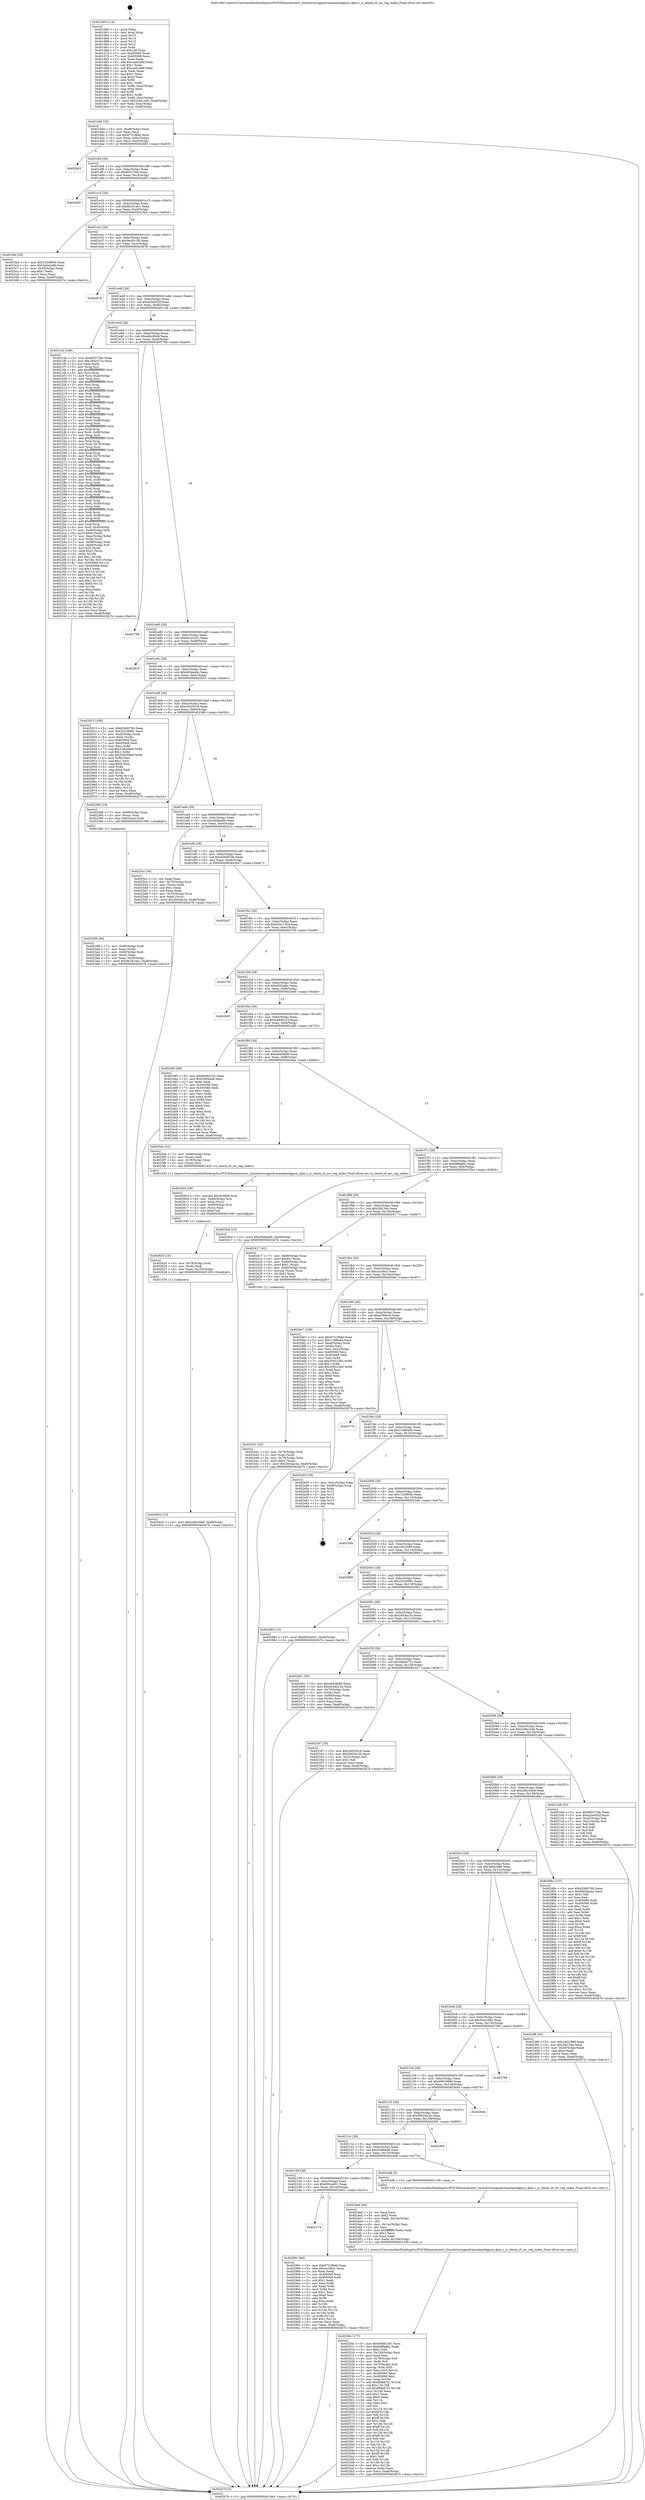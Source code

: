 digraph "0x401d60" {
  label = "0x401d60 (/mnt/c/Users/mathe/Desktop/tcc/POCII/binaries/extr_linuxdriversgpudrmamdamdgpusi_dpm.c_si_check_s0_mc_reg_index_Final-ollvm.out::main(0))"
  labelloc = "t"
  node[shape=record]

  Entry [label="",width=0.3,height=0.3,shape=circle,fillcolor=black,style=filled]
  "0x401dd4" [label="{
     0x401dd4 [32]\l
     | [instrs]\l
     &nbsp;&nbsp;0x401dd4 \<+6\>: mov -0xa8(%rbp),%eax\l
     &nbsp;&nbsp;0x401dda \<+2\>: mov %eax,%ecx\l
     &nbsp;&nbsp;0x401ddc \<+6\>: sub $0x8721f9dd,%ecx\l
     &nbsp;&nbsp;0x401de2 \<+6\>: mov %eax,-0xbc(%rbp)\l
     &nbsp;&nbsp;0x401de8 \<+6\>: mov %ecx,-0xc0(%rbp)\l
     &nbsp;&nbsp;0x401dee \<+6\>: je 0000000000402b63 \<main+0xe03\>\l
  }"]
  "0x402b63" [label="{
     0x402b63\l
  }", style=dashed]
  "0x401df4" [label="{
     0x401df4 [28]\l
     | [instrs]\l
     &nbsp;&nbsp;0x401df4 \<+5\>: jmp 0000000000401df9 \<main+0x99\>\l
     &nbsp;&nbsp;0x401df9 \<+6\>: mov -0xbc(%rbp),%eax\l
     &nbsp;&nbsp;0x401dff \<+5\>: sub $0x8f3275dc,%eax\l
     &nbsp;&nbsp;0x401e04 \<+6\>: mov %eax,-0xc4(%rbp)\l
     &nbsp;&nbsp;0x401e0a \<+6\>: je 0000000000402a65 \<main+0xd05\>\l
  }"]
  Exit [label="",width=0.3,height=0.3,shape=circle,fillcolor=black,style=filled,peripheries=2]
  "0x402a65" [label="{
     0x402a65\l
  }", style=dashed]
  "0x401e10" [label="{
     0x401e10 [28]\l
     | [instrs]\l
     &nbsp;&nbsp;0x401e10 \<+5\>: jmp 0000000000401e15 \<main+0xb5\>\l
     &nbsp;&nbsp;0x401e15 \<+6\>: mov -0xbc(%rbp),%eax\l
     &nbsp;&nbsp;0x401e1b \<+5\>: sub $0x9b191ae1,%eax\l
     &nbsp;&nbsp;0x401e20 \<+6\>: mov %eax,-0xc8(%rbp)\l
     &nbsp;&nbsp;0x401e26 \<+6\>: je 00000000004023bd \<main+0x65d\>\l
  }"]
  "0x402174" [label="{
     0x402174\l
  }", style=dashed]
  "0x4023bd" [label="{
     0x4023bd [30]\l
     | [instrs]\l
     &nbsp;&nbsp;0x4023bd \<+5\>: mov $0x1320f65b,%eax\l
     &nbsp;&nbsp;0x4023c2 \<+5\>: mov $0x3e9a2a86,%ecx\l
     &nbsp;&nbsp;0x4023c7 \<+3\>: mov -0x30(%rbp),%edx\l
     &nbsp;&nbsp;0x4023ca \<+3\>: cmp $0x1,%edx\l
     &nbsp;&nbsp;0x4023cd \<+3\>: cmovl %ecx,%eax\l
     &nbsp;&nbsp;0x4023d0 \<+6\>: mov %eax,-0xa8(%rbp)\l
     &nbsp;&nbsp;0x4023d6 \<+5\>: jmp 0000000000402b7b \<main+0xe1b\>\l
  }"]
  "0x401e2c" [label="{
     0x401e2c [28]\l
     | [instrs]\l
     &nbsp;&nbsp;0x401e2c \<+5\>: jmp 0000000000401e31 \<main+0xd1\>\l
     &nbsp;&nbsp;0x401e31 \<+6\>: mov -0xbc(%rbp),%eax\l
     &nbsp;&nbsp;0x401e37 \<+5\>: sub $0x9ed5c1f6,%eax\l
     &nbsp;&nbsp;0x401e3c \<+6\>: mov %eax,-0xcc(%rbp)\l
     &nbsp;&nbsp;0x401e42 \<+6\>: je 0000000000402878 \<main+0xb18\>\l
  }"]
  "0x402991" [label="{
     0x402991 [86]\l
     | [instrs]\l
     &nbsp;&nbsp;0x402991 \<+5\>: mov $0x8721f9dd,%eax\l
     &nbsp;&nbsp;0x402996 \<+5\>: mov $0xca180cc,%ecx\l
     &nbsp;&nbsp;0x40299b \<+2\>: xor %edx,%edx\l
     &nbsp;&nbsp;0x40299d \<+7\>: mov 0x405060,%esi\l
     &nbsp;&nbsp;0x4029a4 \<+7\>: mov 0x405068,%edi\l
     &nbsp;&nbsp;0x4029ab \<+3\>: sub $0x1,%edx\l
     &nbsp;&nbsp;0x4029ae \<+3\>: mov %esi,%r8d\l
     &nbsp;&nbsp;0x4029b1 \<+3\>: add %edx,%r8d\l
     &nbsp;&nbsp;0x4029b4 \<+4\>: imul %r8d,%esi\l
     &nbsp;&nbsp;0x4029b8 \<+3\>: and $0x1,%esi\l
     &nbsp;&nbsp;0x4029bb \<+3\>: cmp $0x0,%esi\l
     &nbsp;&nbsp;0x4029be \<+4\>: sete %r9b\l
     &nbsp;&nbsp;0x4029c2 \<+3\>: cmp $0xa,%edi\l
     &nbsp;&nbsp;0x4029c5 \<+4\>: setl %r10b\l
     &nbsp;&nbsp;0x4029c9 \<+3\>: mov %r9b,%r11b\l
     &nbsp;&nbsp;0x4029cc \<+3\>: and %r10b,%r11b\l
     &nbsp;&nbsp;0x4029cf \<+3\>: xor %r10b,%r9b\l
     &nbsp;&nbsp;0x4029d2 \<+3\>: or %r9b,%r11b\l
     &nbsp;&nbsp;0x4029d5 \<+4\>: test $0x1,%r11b\l
     &nbsp;&nbsp;0x4029d9 \<+3\>: cmovne %ecx,%eax\l
     &nbsp;&nbsp;0x4029dc \<+6\>: mov %eax,-0xa8(%rbp)\l
     &nbsp;&nbsp;0x4029e2 \<+5\>: jmp 0000000000402b7b \<main+0xe1b\>\l
  }"]
  "0x402878" [label="{
     0x402878\l
  }", style=dashed]
  "0x401e48" [label="{
     0x401e48 [28]\l
     | [instrs]\l
     &nbsp;&nbsp;0x401e48 \<+5\>: jmp 0000000000401e4d \<main+0xed\>\l
     &nbsp;&nbsp;0x401e4d \<+6\>: mov -0xbc(%rbp),%eax\l
     &nbsp;&nbsp;0x401e53 \<+5\>: sub $0xa2ec932f,%eax\l
     &nbsp;&nbsp;0x401e58 \<+6\>: mov %eax,-0xd0(%rbp)\l
     &nbsp;&nbsp;0x401e5e \<+6\>: je 00000000004021eb \<main+0x48b\>\l
  }"]
  "0x402632" [label="{
     0x402632 [15]\l
     | [instrs]\l
     &nbsp;&nbsp;0x402632 \<+10\>: movl $0x2d8230e8,-0xa8(%rbp)\l
     &nbsp;&nbsp;0x40263c \<+5\>: jmp 0000000000402b7b \<main+0xe1b\>\l
  }"]
  "0x4021eb" [label="{
     0x4021eb [348]\l
     | [instrs]\l
     &nbsp;&nbsp;0x4021eb \<+5\>: mov $0x8f3275dc,%eax\l
     &nbsp;&nbsp;0x4021f0 \<+5\>: mov $0x28da571e,%ecx\l
     &nbsp;&nbsp;0x4021f5 \<+2\>: xor %edx,%edx\l
     &nbsp;&nbsp;0x4021f7 \<+3\>: mov %rsp,%rsi\l
     &nbsp;&nbsp;0x4021fa \<+4\>: add $0xfffffffffffffff0,%rsi\l
     &nbsp;&nbsp;0x4021fe \<+3\>: mov %rsi,%rsp\l
     &nbsp;&nbsp;0x402201 \<+7\>: mov %rsi,-0xa0(%rbp)\l
     &nbsp;&nbsp;0x402208 \<+3\>: mov %rsp,%rsi\l
     &nbsp;&nbsp;0x40220b \<+4\>: add $0xfffffffffffffff0,%rsi\l
     &nbsp;&nbsp;0x40220f \<+3\>: mov %rsi,%rsp\l
     &nbsp;&nbsp;0x402212 \<+3\>: mov %rsp,%rdi\l
     &nbsp;&nbsp;0x402215 \<+4\>: add $0xfffffffffffffff0,%rdi\l
     &nbsp;&nbsp;0x402219 \<+3\>: mov %rdi,%rsp\l
     &nbsp;&nbsp;0x40221c \<+7\>: mov %rdi,-0x98(%rbp)\l
     &nbsp;&nbsp;0x402223 \<+3\>: mov %rsp,%rdi\l
     &nbsp;&nbsp;0x402226 \<+4\>: add $0xfffffffffffffff0,%rdi\l
     &nbsp;&nbsp;0x40222a \<+3\>: mov %rdi,%rsp\l
     &nbsp;&nbsp;0x40222d \<+7\>: mov %rdi,-0x90(%rbp)\l
     &nbsp;&nbsp;0x402234 \<+3\>: mov %rsp,%rdi\l
     &nbsp;&nbsp;0x402237 \<+4\>: add $0xfffffffffffffff0,%rdi\l
     &nbsp;&nbsp;0x40223b \<+3\>: mov %rdi,%rsp\l
     &nbsp;&nbsp;0x40223e \<+7\>: mov %rdi,-0x88(%rbp)\l
     &nbsp;&nbsp;0x402245 \<+3\>: mov %rsp,%rdi\l
     &nbsp;&nbsp;0x402248 \<+4\>: add $0xfffffffffffffff0,%rdi\l
     &nbsp;&nbsp;0x40224c \<+3\>: mov %rdi,%rsp\l
     &nbsp;&nbsp;0x40224f \<+4\>: mov %rdi,-0x80(%rbp)\l
     &nbsp;&nbsp;0x402253 \<+3\>: mov %rsp,%rdi\l
     &nbsp;&nbsp;0x402256 \<+4\>: add $0xfffffffffffffff0,%rdi\l
     &nbsp;&nbsp;0x40225a \<+3\>: mov %rdi,%rsp\l
     &nbsp;&nbsp;0x40225d \<+4\>: mov %rdi,-0x78(%rbp)\l
     &nbsp;&nbsp;0x402261 \<+3\>: mov %rsp,%rdi\l
     &nbsp;&nbsp;0x402264 \<+4\>: add $0xfffffffffffffff0,%rdi\l
     &nbsp;&nbsp;0x402268 \<+3\>: mov %rdi,%rsp\l
     &nbsp;&nbsp;0x40226b \<+4\>: mov %rdi,-0x70(%rbp)\l
     &nbsp;&nbsp;0x40226f \<+3\>: mov %rsp,%rdi\l
     &nbsp;&nbsp;0x402272 \<+4\>: add $0xfffffffffffffff0,%rdi\l
     &nbsp;&nbsp;0x402276 \<+3\>: mov %rdi,%rsp\l
     &nbsp;&nbsp;0x402279 \<+4\>: mov %rdi,-0x68(%rbp)\l
     &nbsp;&nbsp;0x40227d \<+3\>: mov %rsp,%rdi\l
     &nbsp;&nbsp;0x402280 \<+4\>: add $0xfffffffffffffff0,%rdi\l
     &nbsp;&nbsp;0x402284 \<+3\>: mov %rdi,%rsp\l
     &nbsp;&nbsp;0x402287 \<+4\>: mov %rdi,-0x60(%rbp)\l
     &nbsp;&nbsp;0x40228b \<+3\>: mov %rsp,%rdi\l
     &nbsp;&nbsp;0x40228e \<+4\>: add $0xfffffffffffffff0,%rdi\l
     &nbsp;&nbsp;0x402292 \<+3\>: mov %rdi,%rsp\l
     &nbsp;&nbsp;0x402295 \<+4\>: mov %rdi,-0x58(%rbp)\l
     &nbsp;&nbsp;0x402299 \<+3\>: mov %rsp,%rdi\l
     &nbsp;&nbsp;0x40229c \<+4\>: add $0xfffffffffffffff0,%rdi\l
     &nbsp;&nbsp;0x4022a0 \<+3\>: mov %rdi,%rsp\l
     &nbsp;&nbsp;0x4022a3 \<+4\>: mov %rdi,-0x50(%rbp)\l
     &nbsp;&nbsp;0x4022a7 \<+3\>: mov %rsp,%rdi\l
     &nbsp;&nbsp;0x4022aa \<+4\>: add $0xfffffffffffffff0,%rdi\l
     &nbsp;&nbsp;0x4022ae \<+3\>: mov %rdi,%rsp\l
     &nbsp;&nbsp;0x4022b1 \<+4\>: mov %rdi,-0x48(%rbp)\l
     &nbsp;&nbsp;0x4022b5 \<+3\>: mov %rsp,%rdi\l
     &nbsp;&nbsp;0x4022b8 \<+4\>: add $0xfffffffffffffff0,%rdi\l
     &nbsp;&nbsp;0x4022bc \<+3\>: mov %rdi,%rsp\l
     &nbsp;&nbsp;0x4022bf \<+4\>: mov %rdi,-0x40(%rbp)\l
     &nbsp;&nbsp;0x4022c3 \<+7\>: mov -0xa0(%rbp),%rdi\l
     &nbsp;&nbsp;0x4022ca \<+6\>: movl $0x0,(%rdi)\l
     &nbsp;&nbsp;0x4022d0 \<+7\>: mov -0xac(%rbp),%r8d\l
     &nbsp;&nbsp;0x4022d7 \<+3\>: mov %r8d,(%rsi)\l
     &nbsp;&nbsp;0x4022da \<+7\>: mov -0x98(%rbp),%rdi\l
     &nbsp;&nbsp;0x4022e1 \<+7\>: mov -0xb8(%rbp),%r9\l
     &nbsp;&nbsp;0x4022e8 \<+3\>: mov %r9,(%rdi)\l
     &nbsp;&nbsp;0x4022eb \<+3\>: cmpl $0x2,(%rsi)\l
     &nbsp;&nbsp;0x4022ee \<+4\>: setne %r10b\l
     &nbsp;&nbsp;0x4022f2 \<+4\>: and $0x1,%r10b\l
     &nbsp;&nbsp;0x4022f6 \<+4\>: mov %r10b,-0x31(%rbp)\l
     &nbsp;&nbsp;0x4022fa \<+8\>: mov 0x405060,%r11d\l
     &nbsp;&nbsp;0x402302 \<+7\>: mov 0x405068,%ebx\l
     &nbsp;&nbsp;0x402309 \<+3\>: sub $0x1,%edx\l
     &nbsp;&nbsp;0x40230c \<+3\>: mov %r11d,%r14d\l
     &nbsp;&nbsp;0x40230f \<+3\>: add %edx,%r14d\l
     &nbsp;&nbsp;0x402312 \<+4\>: imul %r14d,%r11d\l
     &nbsp;&nbsp;0x402316 \<+4\>: and $0x1,%r11d\l
     &nbsp;&nbsp;0x40231a \<+4\>: cmp $0x0,%r11d\l
     &nbsp;&nbsp;0x40231e \<+4\>: sete %r10b\l
     &nbsp;&nbsp;0x402322 \<+3\>: cmp $0xa,%ebx\l
     &nbsp;&nbsp;0x402325 \<+4\>: setl %r15b\l
     &nbsp;&nbsp;0x402329 \<+3\>: mov %r10b,%r12b\l
     &nbsp;&nbsp;0x40232c \<+3\>: and %r15b,%r12b\l
     &nbsp;&nbsp;0x40232f \<+3\>: xor %r15b,%r10b\l
     &nbsp;&nbsp;0x402332 \<+3\>: or %r10b,%r12b\l
     &nbsp;&nbsp;0x402335 \<+4\>: test $0x1,%r12b\l
     &nbsp;&nbsp;0x402339 \<+3\>: cmovne %ecx,%eax\l
     &nbsp;&nbsp;0x40233c \<+6\>: mov %eax,-0xa8(%rbp)\l
     &nbsp;&nbsp;0x402342 \<+5\>: jmp 0000000000402b7b \<main+0xe1b\>\l
  }"]
  "0x401e64" [label="{
     0x401e64 [28]\l
     | [instrs]\l
     &nbsp;&nbsp;0x401e64 \<+5\>: jmp 0000000000401e69 \<main+0x109\>\l
     &nbsp;&nbsp;0x401e69 \<+6\>: mov -0xbc(%rbp),%eax\l
     &nbsp;&nbsp;0x401e6f \<+5\>: sub $0xabbc89c6,%eax\l
     &nbsp;&nbsp;0x401e74 \<+6\>: mov %eax,-0xd4(%rbp)\l
     &nbsp;&nbsp;0x401e7a \<+6\>: je 0000000000402799 \<main+0xa39\>\l
  }"]
  "0x402620" [label="{
     0x402620 [18]\l
     | [instrs]\l
     &nbsp;&nbsp;0x402620 \<+4\>: mov -0x78(%rbp),%rdi\l
     &nbsp;&nbsp;0x402624 \<+3\>: mov (%rdi),%rdi\l
     &nbsp;&nbsp;0x402627 \<+6\>: mov %eax,-0x154(%rbp)\l
     &nbsp;&nbsp;0x40262d \<+5\>: call 0000000000401030 \<free@plt\>\l
     | [calls]\l
     &nbsp;&nbsp;0x401030 \{1\} (unknown)\l
  }"]
  "0x402799" [label="{
     0x402799\l
  }", style=dashed]
  "0x401e80" [label="{
     0x401e80 [28]\l
     | [instrs]\l
     &nbsp;&nbsp;0x401e80 \<+5\>: jmp 0000000000401e85 \<main+0x125\>\l
     &nbsp;&nbsp;0x401e85 \<+6\>: mov -0xbc(%rbp),%eax\l
     &nbsp;&nbsp;0x401e8b \<+5\>: sub $0xb4c24101,%eax\l
     &nbsp;&nbsp;0x401e90 \<+6\>: mov %eax,-0xd8(%rbp)\l
     &nbsp;&nbsp;0x401e96 \<+6\>: je 0000000000402819 \<main+0xab9\>\l
  }"]
  "0x402603" [label="{
     0x402603 [29]\l
     | [instrs]\l
     &nbsp;&nbsp;0x402603 \<+10\>: movabs $0x4030d6,%rdi\l
     &nbsp;&nbsp;0x40260d \<+4\>: mov -0x68(%rbp),%rsi\l
     &nbsp;&nbsp;0x402611 \<+2\>: mov %eax,(%rsi)\l
     &nbsp;&nbsp;0x402613 \<+4\>: mov -0x68(%rbp),%rsi\l
     &nbsp;&nbsp;0x402617 \<+2\>: mov (%rsi),%esi\l
     &nbsp;&nbsp;0x402619 \<+2\>: mov $0x0,%al\l
     &nbsp;&nbsp;0x40261b \<+5\>: call 0000000000401040 \<printf@plt\>\l
     | [calls]\l
     &nbsp;&nbsp;0x401040 \{1\} (unknown)\l
  }"]
  "0x402819" [label="{
     0x402819\l
  }", style=dashed]
  "0x401e9c" [label="{
     0x401e9c [28]\l
     | [instrs]\l
     &nbsp;&nbsp;0x401e9c \<+5\>: jmp 0000000000401ea1 \<main+0x141\>\l
     &nbsp;&nbsp;0x401ea1 \<+6\>: mov -0xbc(%rbp),%eax\l
     &nbsp;&nbsp;0x401ea7 \<+5\>: sub $0xb93da44c,%eax\l
     &nbsp;&nbsp;0x401eac \<+6\>: mov %eax,-0xdc(%rbp)\l
     &nbsp;&nbsp;0x401eb2 \<+6\>: je 0000000000402915 \<main+0xbb5\>\l
  }"]
  "0x40250c" [label="{
     0x40250c [177]\l
     | [instrs]\l
     &nbsp;&nbsp;0x40250c \<+5\>: mov $0x69d92181,%ecx\l
     &nbsp;&nbsp;0x402511 \<+5\>: mov $0xfdf8a86c,%edx\l
     &nbsp;&nbsp;0x402516 \<+3\>: mov $0x1,%dil\l
     &nbsp;&nbsp;0x402519 \<+6\>: mov -0x150(%rbp),%esi\l
     &nbsp;&nbsp;0x40251f \<+3\>: imul %eax,%esi\l
     &nbsp;&nbsp;0x402522 \<+4\>: mov -0x78(%rbp),%r8\l
     &nbsp;&nbsp;0x402526 \<+3\>: mov (%r8),%r8\l
     &nbsp;&nbsp;0x402529 \<+4\>: mov -0x70(%rbp),%r9\l
     &nbsp;&nbsp;0x40252d \<+3\>: movslq (%r9),%r9\l
     &nbsp;&nbsp;0x402530 \<+4\>: mov %esi,(%r8,%r9,4)\l
     &nbsp;&nbsp;0x402534 \<+7\>: mov 0x405060,%eax\l
     &nbsp;&nbsp;0x40253b \<+7\>: mov 0x405068,%esi\l
     &nbsp;&nbsp;0x402542 \<+3\>: mov %eax,%r10d\l
     &nbsp;&nbsp;0x402545 \<+7\>: add $0xf8dbb7f1,%r10d\l
     &nbsp;&nbsp;0x40254c \<+4\>: sub $0x1,%r10d\l
     &nbsp;&nbsp;0x402550 \<+7\>: sub $0xf8dbb7f1,%r10d\l
     &nbsp;&nbsp;0x402557 \<+4\>: imul %r10d,%eax\l
     &nbsp;&nbsp;0x40255b \<+3\>: and $0x1,%eax\l
     &nbsp;&nbsp;0x40255e \<+3\>: cmp $0x0,%eax\l
     &nbsp;&nbsp;0x402561 \<+4\>: sete %r11b\l
     &nbsp;&nbsp;0x402565 \<+3\>: cmp $0xa,%esi\l
     &nbsp;&nbsp;0x402568 \<+3\>: setl %bl\l
     &nbsp;&nbsp;0x40256b \<+3\>: mov %r11b,%r14b\l
     &nbsp;&nbsp;0x40256e \<+4\>: xor $0xff,%r14b\l
     &nbsp;&nbsp;0x402572 \<+3\>: mov %bl,%r15b\l
     &nbsp;&nbsp;0x402575 \<+4\>: xor $0xff,%r15b\l
     &nbsp;&nbsp;0x402579 \<+4\>: xor $0x1,%dil\l
     &nbsp;&nbsp;0x40257d \<+3\>: mov %r14b,%r12b\l
     &nbsp;&nbsp;0x402580 \<+4\>: and $0xff,%r12b\l
     &nbsp;&nbsp;0x402584 \<+3\>: and %dil,%r11b\l
     &nbsp;&nbsp;0x402587 \<+3\>: mov %r15b,%r13b\l
     &nbsp;&nbsp;0x40258a \<+4\>: and $0xff,%r13b\l
     &nbsp;&nbsp;0x40258e \<+3\>: and %dil,%bl\l
     &nbsp;&nbsp;0x402591 \<+3\>: or %r11b,%r12b\l
     &nbsp;&nbsp;0x402594 \<+3\>: or %bl,%r13b\l
     &nbsp;&nbsp;0x402597 \<+3\>: xor %r13b,%r12b\l
     &nbsp;&nbsp;0x40259a \<+3\>: or %r15b,%r14b\l
     &nbsp;&nbsp;0x40259d \<+4\>: xor $0xff,%r14b\l
     &nbsp;&nbsp;0x4025a1 \<+4\>: or $0x1,%dil\l
     &nbsp;&nbsp;0x4025a5 \<+3\>: and %dil,%r14b\l
     &nbsp;&nbsp;0x4025a8 \<+3\>: or %r14b,%r12b\l
     &nbsp;&nbsp;0x4025ab \<+4\>: test $0x1,%r12b\l
     &nbsp;&nbsp;0x4025af \<+3\>: cmovne %edx,%ecx\l
     &nbsp;&nbsp;0x4025b2 \<+6\>: mov %ecx,-0xa8(%rbp)\l
     &nbsp;&nbsp;0x4025b8 \<+5\>: jmp 0000000000402b7b \<main+0xe1b\>\l
  }"]
  "0x402915" [label="{
     0x402915 [109]\l
     | [instrs]\l
     &nbsp;&nbsp;0x402915 \<+5\>: mov $0xd26d070b,%eax\l
     &nbsp;&nbsp;0x40291a \<+5\>: mov $0x23239991,%ecx\l
     &nbsp;&nbsp;0x40291f \<+7\>: mov -0xa0(%rbp),%rdx\l
     &nbsp;&nbsp;0x402926 \<+6\>: movl $0x0,(%rdx)\l
     &nbsp;&nbsp;0x40292c \<+7\>: mov 0x405060,%esi\l
     &nbsp;&nbsp;0x402933 \<+7\>: mov 0x405068,%edi\l
     &nbsp;&nbsp;0x40293a \<+3\>: mov %esi,%r8d\l
     &nbsp;&nbsp;0x40293d \<+7\>: sub $0x53d208e9,%r8d\l
     &nbsp;&nbsp;0x402944 \<+4\>: sub $0x1,%r8d\l
     &nbsp;&nbsp;0x402948 \<+7\>: add $0x53d208e9,%r8d\l
     &nbsp;&nbsp;0x40294f \<+4\>: imul %r8d,%esi\l
     &nbsp;&nbsp;0x402953 \<+3\>: and $0x1,%esi\l
     &nbsp;&nbsp;0x402956 \<+3\>: cmp $0x0,%esi\l
     &nbsp;&nbsp;0x402959 \<+4\>: sete %r9b\l
     &nbsp;&nbsp;0x40295d \<+3\>: cmp $0xa,%edi\l
     &nbsp;&nbsp;0x402960 \<+4\>: setl %r10b\l
     &nbsp;&nbsp;0x402964 \<+3\>: mov %r9b,%r11b\l
     &nbsp;&nbsp;0x402967 \<+3\>: and %r10b,%r11b\l
     &nbsp;&nbsp;0x40296a \<+3\>: xor %r10b,%r9b\l
     &nbsp;&nbsp;0x40296d \<+3\>: or %r9b,%r11b\l
     &nbsp;&nbsp;0x402970 \<+4\>: test $0x1,%r11b\l
     &nbsp;&nbsp;0x402974 \<+3\>: cmovne %ecx,%eax\l
     &nbsp;&nbsp;0x402977 \<+6\>: mov %eax,-0xa8(%rbp)\l
     &nbsp;&nbsp;0x40297d \<+5\>: jmp 0000000000402b7b \<main+0xe1b\>\l
  }"]
  "0x401eb8" [label="{
     0x401eb8 [28]\l
     | [instrs]\l
     &nbsp;&nbsp;0x401eb8 \<+5\>: jmp 0000000000401ebd \<main+0x15d\>\l
     &nbsp;&nbsp;0x401ebd \<+6\>: mov -0xbc(%rbp),%eax\l
     &nbsp;&nbsp;0x401ec3 \<+5\>: sub $0xc4025b16,%eax\l
     &nbsp;&nbsp;0x401ec8 \<+6\>: mov %eax,-0xe0(%rbp)\l
     &nbsp;&nbsp;0x401ece \<+6\>: je 0000000000402386 \<main+0x626\>\l
  }"]
  "0x4024e0" [label="{
     0x4024e0 [44]\l
     | [instrs]\l
     &nbsp;&nbsp;0x4024e0 \<+2\>: xor %ecx,%ecx\l
     &nbsp;&nbsp;0x4024e2 \<+5\>: mov $0x2,%edx\l
     &nbsp;&nbsp;0x4024e7 \<+6\>: mov %edx,-0x14c(%rbp)\l
     &nbsp;&nbsp;0x4024ed \<+1\>: cltd\l
     &nbsp;&nbsp;0x4024ee \<+6\>: mov -0x14c(%rbp),%esi\l
     &nbsp;&nbsp;0x4024f4 \<+2\>: idiv %esi\l
     &nbsp;&nbsp;0x4024f6 \<+6\>: imul $0xfffffffe,%edx,%edx\l
     &nbsp;&nbsp;0x4024fc \<+3\>: sub $0x1,%ecx\l
     &nbsp;&nbsp;0x4024ff \<+2\>: sub %ecx,%edx\l
     &nbsp;&nbsp;0x402501 \<+6\>: mov %edx,-0x150(%rbp)\l
     &nbsp;&nbsp;0x402507 \<+5\>: call 0000000000401160 \<next_i\>\l
     | [calls]\l
     &nbsp;&nbsp;0x401160 \{1\} (/mnt/c/Users/mathe/Desktop/tcc/POCII/binaries/extr_linuxdriversgpudrmamdamdgpusi_dpm.c_si_check_s0_mc_reg_index_Final-ollvm.out::next_i)\l
  }"]
  "0x402386" [label="{
     0x402386 [19]\l
     | [instrs]\l
     &nbsp;&nbsp;0x402386 \<+7\>: mov -0x98(%rbp),%rax\l
     &nbsp;&nbsp;0x40238d \<+3\>: mov (%rax),%rax\l
     &nbsp;&nbsp;0x402390 \<+4\>: mov 0x8(%rax),%rdi\l
     &nbsp;&nbsp;0x402394 \<+5\>: call 0000000000401060 \<atoi@plt\>\l
     | [calls]\l
     &nbsp;&nbsp;0x401060 \{1\} (unknown)\l
  }"]
  "0x401ed4" [label="{
     0x401ed4 [28]\l
     | [instrs]\l
     &nbsp;&nbsp;0x401ed4 \<+5\>: jmp 0000000000401ed9 \<main+0x179\>\l
     &nbsp;&nbsp;0x401ed9 \<+6\>: mov -0xbc(%rbp),%eax\l
     &nbsp;&nbsp;0x401edf \<+5\>: sub $0xc9e8aa96,%eax\l
     &nbsp;&nbsp;0x401ee4 \<+6\>: mov %eax,-0xe4(%rbp)\l
     &nbsp;&nbsp;0x401eea \<+6\>: je 00000000004025cc \<main+0x86c\>\l
  }"]
  "0x402158" [label="{
     0x402158 [28]\l
     | [instrs]\l
     &nbsp;&nbsp;0x402158 \<+5\>: jmp 000000000040215d \<main+0x3fd\>\l
     &nbsp;&nbsp;0x40215d \<+6\>: mov -0xbc(%rbp),%eax\l
     &nbsp;&nbsp;0x402163 \<+5\>: sub $0x600ceb51,%eax\l
     &nbsp;&nbsp;0x402168 \<+6\>: mov %eax,-0x140(%rbp)\l
     &nbsp;&nbsp;0x40216e \<+6\>: je 0000000000402991 \<main+0xc31\>\l
  }"]
  "0x4025cc" [label="{
     0x4025cc [34]\l
     | [instrs]\l
     &nbsp;&nbsp;0x4025cc \<+2\>: xor %eax,%eax\l
     &nbsp;&nbsp;0x4025ce \<+4\>: mov -0x70(%rbp),%rcx\l
     &nbsp;&nbsp;0x4025d2 \<+2\>: mov (%rcx),%edx\l
     &nbsp;&nbsp;0x4025d4 \<+3\>: sub $0x1,%eax\l
     &nbsp;&nbsp;0x4025d7 \<+2\>: sub %eax,%edx\l
     &nbsp;&nbsp;0x4025d9 \<+4\>: mov -0x70(%rbp),%rcx\l
     &nbsp;&nbsp;0x4025dd \<+2\>: mov %edx,(%rcx)\l
     &nbsp;&nbsp;0x4025df \<+10\>: movl $0x2654ac3a,-0xa8(%rbp)\l
     &nbsp;&nbsp;0x4025e9 \<+5\>: jmp 0000000000402b7b \<main+0xe1b\>\l
  }"]
  "0x401ef0" [label="{
     0x401ef0 [28]\l
     | [instrs]\l
     &nbsp;&nbsp;0x401ef0 \<+5\>: jmp 0000000000401ef5 \<main+0x195\>\l
     &nbsp;&nbsp;0x401ef5 \<+6\>: mov -0xbc(%rbp),%eax\l
     &nbsp;&nbsp;0x401efb \<+5\>: sub $0xd26d070b,%eax\l
     &nbsp;&nbsp;0x401f00 \<+6\>: mov %eax,-0xe8(%rbp)\l
     &nbsp;&nbsp;0x401f06 \<+6\>: je 0000000000402b47 \<main+0xde7\>\l
  }"]
  "0x4024db" [label="{
     0x4024db [5]\l
     | [instrs]\l
     &nbsp;&nbsp;0x4024db \<+5\>: call 0000000000401160 \<next_i\>\l
     | [calls]\l
     &nbsp;&nbsp;0x401160 \{1\} (/mnt/c/Users/mathe/Desktop/tcc/POCII/binaries/extr_linuxdriversgpudrmamdamdgpusi_dpm.c_si_check_s0_mc_reg_index_Final-ollvm.out::next_i)\l
  }"]
  "0x402b47" [label="{
     0x402b47\l
  }", style=dashed]
  "0x401f0c" [label="{
     0x401f0c [28]\l
     | [instrs]\l
     &nbsp;&nbsp;0x401f0c \<+5\>: jmp 0000000000401f11 \<main+0x1b1\>\l
     &nbsp;&nbsp;0x401f11 \<+6\>: mov -0xbc(%rbp),%eax\l
     &nbsp;&nbsp;0x401f17 \<+5\>: sub $0xd3ac742d,%eax\l
     &nbsp;&nbsp;0x401f1c \<+6\>: mov %eax,-0xec(%rbp)\l
     &nbsp;&nbsp;0x401f22 \<+6\>: je 00000000004027ef \<main+0xa8f\>\l
  }"]
  "0x40213c" [label="{
     0x40213c [28]\l
     | [instrs]\l
     &nbsp;&nbsp;0x40213c \<+5\>: jmp 0000000000402141 \<main+0x3e1\>\l
     &nbsp;&nbsp;0x402141 \<+6\>: mov -0xbc(%rbp),%eax\l
     &nbsp;&nbsp;0x402147 \<+5\>: sub $0x5c8f44e8,%eax\l
     &nbsp;&nbsp;0x40214c \<+6\>: mov %eax,-0x13c(%rbp)\l
     &nbsp;&nbsp;0x402152 \<+6\>: je 00000000004024db \<main+0x77b\>\l
  }"]
  "0x4027ef" [label="{
     0x4027ef\l
  }", style=dashed]
  "0x401f28" [label="{
     0x401f28 [28]\l
     | [instrs]\l
     &nbsp;&nbsp;0x401f28 \<+5\>: jmp 0000000000401f2d \<main+0x1cd\>\l
     &nbsp;&nbsp;0x401f2d \<+6\>: mov -0xbc(%rbp),%eax\l
     &nbsp;&nbsp;0x401f33 \<+5\>: sub $0xe502afec,%eax\l
     &nbsp;&nbsp;0x401f38 \<+6\>: mov %eax,-0xf0(%rbp)\l
     &nbsp;&nbsp;0x401f3e \<+6\>: je 0000000000402b00 \<main+0xda0\>\l
  }"]
  "0x402365" [label="{
     0x402365\l
  }", style=dashed]
  "0x402b00" [label="{
     0x402b00\l
  }", style=dashed]
  "0x401f44" [label="{
     0x401f44 [28]\l
     | [instrs]\l
     &nbsp;&nbsp;0x401f44 \<+5\>: jmp 0000000000401f49 \<main+0x1e9\>\l
     &nbsp;&nbsp;0x401f49 \<+6\>: mov -0xbc(%rbp),%eax\l
     &nbsp;&nbsp;0x401f4f \<+5\>: sub $0xe644b21b,%eax\l
     &nbsp;&nbsp;0x401f54 \<+6\>: mov %eax,-0xf4(%rbp)\l
     &nbsp;&nbsp;0x401f5a \<+6\>: je 0000000000402485 \<main+0x725\>\l
  }"]
  "0x402120" [label="{
     0x402120 [28]\l
     | [instrs]\l
     &nbsp;&nbsp;0x402120 \<+5\>: jmp 0000000000402125 \<main+0x3c5\>\l
     &nbsp;&nbsp;0x402125 \<+6\>: mov -0xbc(%rbp),%eax\l
     &nbsp;&nbsp;0x40212b \<+5\>: sub $0x5662d12b,%eax\l
     &nbsp;&nbsp;0x402130 \<+6\>: mov %eax,-0x138(%rbp)\l
     &nbsp;&nbsp;0x402136 \<+6\>: je 0000000000402365 \<main+0x605\>\l
  }"]
  "0x402485" [label="{
     0x402485 [86]\l
     | [instrs]\l
     &nbsp;&nbsp;0x402485 \<+5\>: mov $0x69d92181,%eax\l
     &nbsp;&nbsp;0x40248a \<+5\>: mov $0x5c8f44e8,%ecx\l
     &nbsp;&nbsp;0x40248f \<+2\>: xor %edx,%edx\l
     &nbsp;&nbsp;0x402491 \<+7\>: mov 0x405060,%esi\l
     &nbsp;&nbsp;0x402498 \<+7\>: mov 0x405068,%edi\l
     &nbsp;&nbsp;0x40249f \<+3\>: sub $0x1,%edx\l
     &nbsp;&nbsp;0x4024a2 \<+3\>: mov %esi,%r8d\l
     &nbsp;&nbsp;0x4024a5 \<+3\>: add %edx,%r8d\l
     &nbsp;&nbsp;0x4024a8 \<+4\>: imul %r8d,%esi\l
     &nbsp;&nbsp;0x4024ac \<+3\>: and $0x1,%esi\l
     &nbsp;&nbsp;0x4024af \<+3\>: cmp $0x0,%esi\l
     &nbsp;&nbsp;0x4024b2 \<+4\>: sete %r9b\l
     &nbsp;&nbsp;0x4024b6 \<+3\>: cmp $0xa,%edi\l
     &nbsp;&nbsp;0x4024b9 \<+4\>: setl %r10b\l
     &nbsp;&nbsp;0x4024bd \<+3\>: mov %r9b,%r11b\l
     &nbsp;&nbsp;0x4024c0 \<+3\>: and %r10b,%r11b\l
     &nbsp;&nbsp;0x4024c3 \<+3\>: xor %r10b,%r9b\l
     &nbsp;&nbsp;0x4024c6 \<+3\>: or %r9b,%r11b\l
     &nbsp;&nbsp;0x4024c9 \<+4\>: test $0x1,%r11b\l
     &nbsp;&nbsp;0x4024cd \<+3\>: cmovne %ecx,%eax\l
     &nbsp;&nbsp;0x4024d0 \<+6\>: mov %eax,-0xa8(%rbp)\l
     &nbsp;&nbsp;0x4024d6 \<+5\>: jmp 0000000000402b7b \<main+0xe1b\>\l
  }"]
  "0x401f60" [label="{
     0x401f60 [28]\l
     | [instrs]\l
     &nbsp;&nbsp;0x401f60 \<+5\>: jmp 0000000000401f65 \<main+0x205\>\l
     &nbsp;&nbsp;0x401f65 \<+6\>: mov -0xbc(%rbp),%eax\l
     &nbsp;&nbsp;0x401f6b \<+5\>: sub $0xeb43fe88,%eax\l
     &nbsp;&nbsp;0x401f70 \<+6\>: mov %eax,-0xf8(%rbp)\l
     &nbsp;&nbsp;0x401f76 \<+6\>: je 00000000004025ee \<main+0x88e\>\l
  }"]
  "0x4026d4" [label="{
     0x4026d4\l
  }", style=dashed]
  "0x4025ee" [label="{
     0x4025ee [21]\l
     | [instrs]\l
     &nbsp;&nbsp;0x4025ee \<+7\>: mov -0x88(%rbp),%rax\l
     &nbsp;&nbsp;0x4025f5 \<+2\>: mov (%rax),%edi\l
     &nbsp;&nbsp;0x4025f7 \<+4\>: mov -0x78(%rbp),%rax\l
     &nbsp;&nbsp;0x4025fb \<+3\>: mov (%rax),%rsi\l
     &nbsp;&nbsp;0x4025fe \<+5\>: call 0000000000401420 \<si_check_s0_mc_reg_index\>\l
     | [calls]\l
     &nbsp;&nbsp;0x401420 \{1\} (/mnt/c/Users/mathe/Desktop/tcc/POCII/binaries/extr_linuxdriversgpudrmamdamdgpusi_dpm.c_si_check_s0_mc_reg_index_Final-ollvm.out::si_check_s0_mc_reg_index)\l
  }"]
  "0x401f7c" [label="{
     0x401f7c [28]\l
     | [instrs]\l
     &nbsp;&nbsp;0x401f7c \<+5\>: jmp 0000000000401f81 \<main+0x221\>\l
     &nbsp;&nbsp;0x401f81 \<+6\>: mov -0xbc(%rbp),%eax\l
     &nbsp;&nbsp;0x401f87 \<+5\>: sub $0xfdf8a86c,%eax\l
     &nbsp;&nbsp;0x401f8c \<+6\>: mov %eax,-0xfc(%rbp)\l
     &nbsp;&nbsp;0x401f92 \<+6\>: je 00000000004025bd \<main+0x85d\>\l
  }"]
  "0x402104" [label="{
     0x402104 [28]\l
     | [instrs]\l
     &nbsp;&nbsp;0x402104 \<+5\>: jmp 0000000000402109 \<main+0x3a9\>\l
     &nbsp;&nbsp;0x402109 \<+6\>: mov -0xbc(%rbp),%eax\l
     &nbsp;&nbsp;0x40210f \<+5\>: sub $0x496198d0,%eax\l
     &nbsp;&nbsp;0x402114 \<+6\>: mov %eax,-0x134(%rbp)\l
     &nbsp;&nbsp;0x40211a \<+6\>: je 00000000004026d4 \<main+0x974\>\l
  }"]
  "0x4025bd" [label="{
     0x4025bd [15]\l
     | [instrs]\l
     &nbsp;&nbsp;0x4025bd \<+10\>: movl $0xc9e8aa96,-0xa8(%rbp)\l
     &nbsp;&nbsp;0x4025c7 \<+5\>: jmp 0000000000402b7b \<main+0xe1b\>\l
  }"]
  "0x401f98" [label="{
     0x401f98 [28]\l
     | [instrs]\l
     &nbsp;&nbsp;0x401f98 \<+5\>: jmp 0000000000401f9d \<main+0x23d\>\l
     &nbsp;&nbsp;0x401f9d \<+6\>: mov -0xbc(%rbp),%eax\l
     &nbsp;&nbsp;0x401fa3 \<+5\>: sub $0x2fd15da,%eax\l
     &nbsp;&nbsp;0x401fa8 \<+6\>: mov %eax,-0x100(%rbp)\l
     &nbsp;&nbsp;0x401fae \<+6\>: je 0000000000402417 \<main+0x6b7\>\l
  }"]
  "0x402766" [label="{
     0x402766\l
  }", style=dashed]
  "0x402417" [label="{
     0x402417 [42]\l
     | [instrs]\l
     &nbsp;&nbsp;0x402417 \<+7\>: mov -0x88(%rbp),%rax\l
     &nbsp;&nbsp;0x40241e \<+6\>: movl $0x64,(%rax)\l
     &nbsp;&nbsp;0x402424 \<+4\>: mov -0x80(%rbp),%rax\l
     &nbsp;&nbsp;0x402428 \<+6\>: movl $0x1,(%rax)\l
     &nbsp;&nbsp;0x40242e \<+4\>: mov -0x80(%rbp),%rax\l
     &nbsp;&nbsp;0x402432 \<+3\>: movslq (%rax),%rax\l
     &nbsp;&nbsp;0x402435 \<+4\>: shl $0x2,%rax\l
     &nbsp;&nbsp;0x402439 \<+3\>: mov %rax,%rdi\l
     &nbsp;&nbsp;0x40243c \<+5\>: call 0000000000401050 \<malloc@plt\>\l
     | [calls]\l
     &nbsp;&nbsp;0x401050 \{1\} (unknown)\l
  }"]
  "0x401fb4" [label="{
     0x401fb4 [28]\l
     | [instrs]\l
     &nbsp;&nbsp;0x401fb4 \<+5\>: jmp 0000000000401fb9 \<main+0x259\>\l
     &nbsp;&nbsp;0x401fb9 \<+6\>: mov -0xbc(%rbp),%eax\l
     &nbsp;&nbsp;0x401fbf \<+5\>: sub $0xca180cc,%eax\l
     &nbsp;&nbsp;0x401fc4 \<+6\>: mov %eax,-0x104(%rbp)\l
     &nbsp;&nbsp;0x401fca \<+6\>: je 00000000004029e7 \<main+0xc87\>\l
  }"]
  "0x402441" [label="{
     0x402441 [32]\l
     | [instrs]\l
     &nbsp;&nbsp;0x402441 \<+4\>: mov -0x78(%rbp),%rdi\l
     &nbsp;&nbsp;0x402445 \<+3\>: mov %rax,(%rdi)\l
     &nbsp;&nbsp;0x402448 \<+4\>: mov -0x70(%rbp),%rax\l
     &nbsp;&nbsp;0x40244c \<+6\>: movl $0x0,(%rax)\l
     &nbsp;&nbsp;0x402452 \<+10\>: movl $0x2654ac3a,-0xa8(%rbp)\l
     &nbsp;&nbsp;0x40245c \<+5\>: jmp 0000000000402b7b \<main+0xe1b\>\l
  }"]
  "0x4029e7" [label="{
     0x4029e7 [108]\l
     | [instrs]\l
     &nbsp;&nbsp;0x4029e7 \<+5\>: mov $0x8721f9dd,%eax\l
     &nbsp;&nbsp;0x4029ec \<+5\>: mov $0x11fd6a9a,%ecx\l
     &nbsp;&nbsp;0x4029f1 \<+7\>: mov -0xa0(%rbp),%rdx\l
     &nbsp;&nbsp;0x4029f8 \<+2\>: mov (%rdx),%esi\l
     &nbsp;&nbsp;0x4029fa \<+3\>: mov %esi,-0x2c(%rbp)\l
     &nbsp;&nbsp;0x4029fd \<+7\>: mov 0x405060,%esi\l
     &nbsp;&nbsp;0x402a04 \<+7\>: mov 0x405068,%edi\l
     &nbsp;&nbsp;0x402a0b \<+3\>: mov %esi,%r8d\l
     &nbsp;&nbsp;0x402a0e \<+7\>: sub $0x30922382,%r8d\l
     &nbsp;&nbsp;0x402a15 \<+4\>: sub $0x1,%r8d\l
     &nbsp;&nbsp;0x402a19 \<+7\>: add $0x30922382,%r8d\l
     &nbsp;&nbsp;0x402a20 \<+4\>: imul %r8d,%esi\l
     &nbsp;&nbsp;0x402a24 \<+3\>: and $0x1,%esi\l
     &nbsp;&nbsp;0x402a27 \<+3\>: cmp $0x0,%esi\l
     &nbsp;&nbsp;0x402a2a \<+4\>: sete %r9b\l
     &nbsp;&nbsp;0x402a2e \<+3\>: cmp $0xa,%edi\l
     &nbsp;&nbsp;0x402a31 \<+4\>: setl %r10b\l
     &nbsp;&nbsp;0x402a35 \<+3\>: mov %r9b,%r11b\l
     &nbsp;&nbsp;0x402a38 \<+3\>: and %r10b,%r11b\l
     &nbsp;&nbsp;0x402a3b \<+3\>: xor %r10b,%r9b\l
     &nbsp;&nbsp;0x402a3e \<+3\>: or %r9b,%r11b\l
     &nbsp;&nbsp;0x402a41 \<+4\>: test $0x1,%r11b\l
     &nbsp;&nbsp;0x402a45 \<+3\>: cmovne %ecx,%eax\l
     &nbsp;&nbsp;0x402a48 \<+6\>: mov %eax,-0xa8(%rbp)\l
     &nbsp;&nbsp;0x402a4e \<+5\>: jmp 0000000000402b7b \<main+0xe1b\>\l
  }"]
  "0x401fd0" [label="{
     0x401fd0 [28]\l
     | [instrs]\l
     &nbsp;&nbsp;0x401fd0 \<+5\>: jmp 0000000000401fd5 \<main+0x275\>\l
     &nbsp;&nbsp;0x401fd5 \<+6\>: mov -0xbc(%rbp),%eax\l
     &nbsp;&nbsp;0x401fdb \<+5\>: sub $0xd789ec9,%eax\l
     &nbsp;&nbsp;0x401fe0 \<+6\>: mov %eax,-0x108(%rbp)\l
     &nbsp;&nbsp;0x401fe6 \<+6\>: je 0000000000402775 \<main+0xa15\>\l
  }"]
  "0x4020e8" [label="{
     0x4020e8 [28]\l
     | [instrs]\l
     &nbsp;&nbsp;0x4020e8 \<+5\>: jmp 00000000004020ed \<main+0x38d\>\l
     &nbsp;&nbsp;0x4020ed \<+6\>: mov -0xbc(%rbp),%eax\l
     &nbsp;&nbsp;0x4020f3 \<+5\>: sub $0x45e2cfd4,%eax\l
     &nbsp;&nbsp;0x4020f8 \<+6\>: mov %eax,-0x130(%rbp)\l
     &nbsp;&nbsp;0x4020fe \<+6\>: je 0000000000402766 \<main+0xa06\>\l
  }"]
  "0x402775" [label="{
     0x402775\l
  }", style=dashed]
  "0x401fec" [label="{
     0x401fec [28]\l
     | [instrs]\l
     &nbsp;&nbsp;0x401fec \<+5\>: jmp 0000000000401ff1 \<main+0x291\>\l
     &nbsp;&nbsp;0x401ff1 \<+6\>: mov -0xbc(%rbp),%eax\l
     &nbsp;&nbsp;0x401ff7 \<+5\>: sub $0x11fd6a9a,%eax\l
     &nbsp;&nbsp;0x401ffc \<+6\>: mov %eax,-0x10c(%rbp)\l
     &nbsp;&nbsp;0x402002 \<+6\>: je 0000000000402a53 \<main+0xcf3\>\l
  }"]
  "0x4023f9" [label="{
     0x4023f9 [30]\l
     | [instrs]\l
     &nbsp;&nbsp;0x4023f9 \<+5\>: mov $0x1fe52569,%eax\l
     &nbsp;&nbsp;0x4023fe \<+5\>: mov $0x2fd15da,%ecx\l
     &nbsp;&nbsp;0x402403 \<+3\>: mov -0x30(%rbp),%edx\l
     &nbsp;&nbsp;0x402406 \<+3\>: cmp $0x0,%edx\l
     &nbsp;&nbsp;0x402409 \<+3\>: cmove %ecx,%eax\l
     &nbsp;&nbsp;0x40240c \<+6\>: mov %eax,-0xa8(%rbp)\l
     &nbsp;&nbsp;0x402412 \<+5\>: jmp 0000000000402b7b \<main+0xe1b\>\l
  }"]
  "0x402a53" [label="{
     0x402a53 [18]\l
     | [instrs]\l
     &nbsp;&nbsp;0x402a53 \<+3\>: mov -0x2c(%rbp),%eax\l
     &nbsp;&nbsp;0x402a56 \<+4\>: lea -0x28(%rbp),%rsp\l
     &nbsp;&nbsp;0x402a5a \<+1\>: pop %rbx\l
     &nbsp;&nbsp;0x402a5b \<+2\>: pop %r12\l
     &nbsp;&nbsp;0x402a5d \<+2\>: pop %r13\l
     &nbsp;&nbsp;0x402a5f \<+2\>: pop %r14\l
     &nbsp;&nbsp;0x402a61 \<+2\>: pop %r15\l
     &nbsp;&nbsp;0x402a63 \<+1\>: pop %rbp\l
     &nbsp;&nbsp;0x402a64 \<+1\>: ret\l
  }"]
  "0x402008" [label="{
     0x402008 [28]\l
     | [instrs]\l
     &nbsp;&nbsp;0x402008 \<+5\>: jmp 000000000040200d \<main+0x2ad\>\l
     &nbsp;&nbsp;0x40200d \<+6\>: mov -0xbc(%rbp),%eax\l
     &nbsp;&nbsp;0x402013 \<+5\>: sub $0x1320f65b,%eax\l
     &nbsp;&nbsp;0x402018 \<+6\>: mov %eax,-0x110(%rbp)\l
     &nbsp;&nbsp;0x40201e \<+6\>: je 00000000004023db \<main+0x67b\>\l
  }"]
  "0x4020cc" [label="{
     0x4020cc [28]\l
     | [instrs]\l
     &nbsp;&nbsp;0x4020cc \<+5\>: jmp 00000000004020d1 \<main+0x371\>\l
     &nbsp;&nbsp;0x4020d1 \<+6\>: mov -0xbc(%rbp),%eax\l
     &nbsp;&nbsp;0x4020d7 \<+5\>: sub $0x3e9a2a86,%eax\l
     &nbsp;&nbsp;0x4020dc \<+6\>: mov %eax,-0x12c(%rbp)\l
     &nbsp;&nbsp;0x4020e2 \<+6\>: je 00000000004023f9 \<main+0x699\>\l
  }"]
  "0x4023db" [label="{
     0x4023db\l
  }", style=dashed]
  "0x402024" [label="{
     0x402024 [28]\l
     | [instrs]\l
     &nbsp;&nbsp;0x402024 \<+5\>: jmp 0000000000402029 \<main+0x2c9\>\l
     &nbsp;&nbsp;0x402029 \<+6\>: mov -0xbc(%rbp),%eax\l
     &nbsp;&nbsp;0x40202f \<+5\>: sub $0x1fe52569,%eax\l
     &nbsp;&nbsp;0x402034 \<+6\>: mov %eax,-0x114(%rbp)\l
     &nbsp;&nbsp;0x40203a \<+6\>: je 0000000000402869 \<main+0xb09\>\l
  }"]
  "0x40288c" [label="{
     0x40288c [137]\l
     | [instrs]\l
     &nbsp;&nbsp;0x40288c \<+5\>: mov $0xd26d070b,%eax\l
     &nbsp;&nbsp;0x402891 \<+5\>: mov $0xb93da44c,%ecx\l
     &nbsp;&nbsp;0x402896 \<+2\>: mov $0x1,%dl\l
     &nbsp;&nbsp;0x402898 \<+2\>: xor %esi,%esi\l
     &nbsp;&nbsp;0x40289a \<+7\>: mov 0x405060,%edi\l
     &nbsp;&nbsp;0x4028a1 \<+8\>: mov 0x405068,%r8d\l
     &nbsp;&nbsp;0x4028a9 \<+3\>: sub $0x1,%esi\l
     &nbsp;&nbsp;0x4028ac \<+3\>: mov %edi,%r9d\l
     &nbsp;&nbsp;0x4028af \<+3\>: add %esi,%r9d\l
     &nbsp;&nbsp;0x4028b2 \<+4\>: imul %r9d,%edi\l
     &nbsp;&nbsp;0x4028b6 \<+3\>: and $0x1,%edi\l
     &nbsp;&nbsp;0x4028b9 \<+3\>: cmp $0x0,%edi\l
     &nbsp;&nbsp;0x4028bc \<+4\>: sete %r10b\l
     &nbsp;&nbsp;0x4028c0 \<+4\>: cmp $0xa,%r8d\l
     &nbsp;&nbsp;0x4028c4 \<+4\>: setl %r11b\l
     &nbsp;&nbsp;0x4028c8 \<+3\>: mov %r10b,%bl\l
     &nbsp;&nbsp;0x4028cb \<+3\>: xor $0xff,%bl\l
     &nbsp;&nbsp;0x4028ce \<+3\>: mov %r11b,%r14b\l
     &nbsp;&nbsp;0x4028d1 \<+4\>: xor $0xff,%r14b\l
     &nbsp;&nbsp;0x4028d5 \<+3\>: xor $0x0,%dl\l
     &nbsp;&nbsp;0x4028d8 \<+3\>: mov %bl,%r15b\l
     &nbsp;&nbsp;0x4028db \<+4\>: and $0x0,%r15b\l
     &nbsp;&nbsp;0x4028df \<+3\>: and %dl,%r10b\l
     &nbsp;&nbsp;0x4028e2 \<+3\>: mov %r14b,%r12b\l
     &nbsp;&nbsp;0x4028e5 \<+4\>: and $0x0,%r12b\l
     &nbsp;&nbsp;0x4028e9 \<+3\>: and %dl,%r11b\l
     &nbsp;&nbsp;0x4028ec \<+3\>: or %r10b,%r15b\l
     &nbsp;&nbsp;0x4028ef \<+3\>: or %r11b,%r12b\l
     &nbsp;&nbsp;0x4028f2 \<+3\>: xor %r12b,%r15b\l
     &nbsp;&nbsp;0x4028f5 \<+3\>: or %r14b,%bl\l
     &nbsp;&nbsp;0x4028f8 \<+3\>: xor $0xff,%bl\l
     &nbsp;&nbsp;0x4028fb \<+3\>: or $0x0,%dl\l
     &nbsp;&nbsp;0x4028fe \<+2\>: and %dl,%bl\l
     &nbsp;&nbsp;0x402900 \<+3\>: or %bl,%r15b\l
     &nbsp;&nbsp;0x402903 \<+4\>: test $0x1,%r15b\l
     &nbsp;&nbsp;0x402907 \<+3\>: cmovne %ecx,%eax\l
     &nbsp;&nbsp;0x40290a \<+6\>: mov %eax,-0xa8(%rbp)\l
     &nbsp;&nbsp;0x402910 \<+5\>: jmp 0000000000402b7b \<main+0xe1b\>\l
  }"]
  "0x402869" [label="{
     0x402869\l
  }", style=dashed]
  "0x402040" [label="{
     0x402040 [28]\l
     | [instrs]\l
     &nbsp;&nbsp;0x402040 \<+5\>: jmp 0000000000402045 \<main+0x2e5\>\l
     &nbsp;&nbsp;0x402045 \<+6\>: mov -0xbc(%rbp),%eax\l
     &nbsp;&nbsp;0x40204b \<+5\>: sub $0x23239991,%eax\l
     &nbsp;&nbsp;0x402050 \<+6\>: mov %eax,-0x118(%rbp)\l
     &nbsp;&nbsp;0x402056 \<+6\>: je 0000000000402982 \<main+0xc22\>\l
  }"]
  "0x402399" [label="{
     0x402399 [36]\l
     | [instrs]\l
     &nbsp;&nbsp;0x402399 \<+7\>: mov -0x90(%rbp),%rdi\l
     &nbsp;&nbsp;0x4023a0 \<+2\>: mov %eax,(%rdi)\l
     &nbsp;&nbsp;0x4023a2 \<+7\>: mov -0x90(%rbp),%rdi\l
     &nbsp;&nbsp;0x4023a9 \<+2\>: mov (%rdi),%eax\l
     &nbsp;&nbsp;0x4023ab \<+3\>: mov %eax,-0x30(%rbp)\l
     &nbsp;&nbsp;0x4023ae \<+10\>: movl $0x9b191ae1,-0xa8(%rbp)\l
     &nbsp;&nbsp;0x4023b8 \<+5\>: jmp 0000000000402b7b \<main+0xe1b\>\l
  }"]
  "0x402982" [label="{
     0x402982 [15]\l
     | [instrs]\l
     &nbsp;&nbsp;0x402982 \<+10\>: movl $0x600ceb51,-0xa8(%rbp)\l
     &nbsp;&nbsp;0x40298c \<+5\>: jmp 0000000000402b7b \<main+0xe1b\>\l
  }"]
  "0x40205c" [label="{
     0x40205c [28]\l
     | [instrs]\l
     &nbsp;&nbsp;0x40205c \<+5\>: jmp 0000000000402061 \<main+0x301\>\l
     &nbsp;&nbsp;0x402061 \<+6\>: mov -0xbc(%rbp),%eax\l
     &nbsp;&nbsp;0x402067 \<+5\>: sub $0x2654ac3a,%eax\l
     &nbsp;&nbsp;0x40206c \<+6\>: mov %eax,-0x11c(%rbp)\l
     &nbsp;&nbsp;0x402072 \<+6\>: je 0000000000402461 \<main+0x701\>\l
  }"]
  "0x401d60" [label="{
     0x401d60 [116]\l
     | [instrs]\l
     &nbsp;&nbsp;0x401d60 \<+1\>: push %rbp\l
     &nbsp;&nbsp;0x401d61 \<+3\>: mov %rsp,%rbp\l
     &nbsp;&nbsp;0x401d64 \<+2\>: push %r15\l
     &nbsp;&nbsp;0x401d66 \<+2\>: push %r14\l
     &nbsp;&nbsp;0x401d68 \<+2\>: push %r13\l
     &nbsp;&nbsp;0x401d6a \<+2\>: push %r12\l
     &nbsp;&nbsp;0x401d6c \<+1\>: push %rbx\l
     &nbsp;&nbsp;0x401d6d \<+7\>: sub $0x148,%rsp\l
     &nbsp;&nbsp;0x401d74 \<+7\>: mov 0x405060,%eax\l
     &nbsp;&nbsp;0x401d7b \<+7\>: mov 0x405068,%ecx\l
     &nbsp;&nbsp;0x401d82 \<+2\>: mov %eax,%edx\l
     &nbsp;&nbsp;0x401d84 \<+6\>: add $0xcadc3ebf,%edx\l
     &nbsp;&nbsp;0x401d8a \<+3\>: sub $0x1,%edx\l
     &nbsp;&nbsp;0x401d8d \<+6\>: sub $0xcadc3ebf,%edx\l
     &nbsp;&nbsp;0x401d93 \<+3\>: imul %edx,%eax\l
     &nbsp;&nbsp;0x401d96 \<+3\>: and $0x1,%eax\l
     &nbsp;&nbsp;0x401d99 \<+3\>: cmp $0x0,%eax\l
     &nbsp;&nbsp;0x401d9c \<+4\>: sete %r8b\l
     &nbsp;&nbsp;0x401da0 \<+4\>: and $0x1,%r8b\l
     &nbsp;&nbsp;0x401da4 \<+7\>: mov %r8b,-0xa2(%rbp)\l
     &nbsp;&nbsp;0x401dab \<+3\>: cmp $0xa,%ecx\l
     &nbsp;&nbsp;0x401dae \<+4\>: setl %r8b\l
     &nbsp;&nbsp;0x401db2 \<+4\>: and $0x1,%r8b\l
     &nbsp;&nbsp;0x401db6 \<+7\>: mov %r8b,-0xa1(%rbp)\l
     &nbsp;&nbsp;0x401dbd \<+10\>: movl $0x2c841440,-0xa8(%rbp)\l
     &nbsp;&nbsp;0x401dc7 \<+6\>: mov %edi,-0xac(%rbp)\l
     &nbsp;&nbsp;0x401dcd \<+7\>: mov %rsi,-0xb8(%rbp)\l
  }"]
  "0x402461" [label="{
     0x402461 [36]\l
     | [instrs]\l
     &nbsp;&nbsp;0x402461 \<+5\>: mov $0xeb43fe88,%eax\l
     &nbsp;&nbsp;0x402466 \<+5\>: mov $0xe644b21b,%ecx\l
     &nbsp;&nbsp;0x40246b \<+4\>: mov -0x70(%rbp),%rdx\l
     &nbsp;&nbsp;0x40246f \<+2\>: mov (%rdx),%esi\l
     &nbsp;&nbsp;0x402471 \<+4\>: mov -0x80(%rbp),%rdx\l
     &nbsp;&nbsp;0x402475 \<+2\>: cmp (%rdx),%esi\l
     &nbsp;&nbsp;0x402477 \<+3\>: cmovl %ecx,%eax\l
     &nbsp;&nbsp;0x40247a \<+6\>: mov %eax,-0xa8(%rbp)\l
     &nbsp;&nbsp;0x402480 \<+5\>: jmp 0000000000402b7b \<main+0xe1b\>\l
  }"]
  "0x402078" [label="{
     0x402078 [28]\l
     | [instrs]\l
     &nbsp;&nbsp;0x402078 \<+5\>: jmp 000000000040207d \<main+0x31d\>\l
     &nbsp;&nbsp;0x40207d \<+6\>: mov -0xbc(%rbp),%eax\l
     &nbsp;&nbsp;0x402083 \<+5\>: sub $0x28da571e,%eax\l
     &nbsp;&nbsp;0x402088 \<+6\>: mov %eax,-0x120(%rbp)\l
     &nbsp;&nbsp;0x40208e \<+6\>: je 0000000000402347 \<main+0x5e7\>\l
  }"]
  "0x402b7b" [label="{
     0x402b7b [5]\l
     | [instrs]\l
     &nbsp;&nbsp;0x402b7b \<+5\>: jmp 0000000000401dd4 \<main+0x74\>\l
  }"]
  "0x402347" [label="{
     0x402347 [30]\l
     | [instrs]\l
     &nbsp;&nbsp;0x402347 \<+5\>: mov $0xc4025b16,%eax\l
     &nbsp;&nbsp;0x40234c \<+5\>: mov $0x5662d12b,%ecx\l
     &nbsp;&nbsp;0x402351 \<+3\>: mov -0x31(%rbp),%dl\l
     &nbsp;&nbsp;0x402354 \<+3\>: test $0x1,%dl\l
     &nbsp;&nbsp;0x402357 \<+3\>: cmovne %ecx,%eax\l
     &nbsp;&nbsp;0x40235a \<+6\>: mov %eax,-0xa8(%rbp)\l
     &nbsp;&nbsp;0x402360 \<+5\>: jmp 0000000000402b7b \<main+0xe1b\>\l
  }"]
  "0x402094" [label="{
     0x402094 [28]\l
     | [instrs]\l
     &nbsp;&nbsp;0x402094 \<+5\>: jmp 0000000000402099 \<main+0x339\>\l
     &nbsp;&nbsp;0x402099 \<+6\>: mov -0xbc(%rbp),%eax\l
     &nbsp;&nbsp;0x40209f \<+5\>: sub $0x2c841440,%eax\l
     &nbsp;&nbsp;0x4020a4 \<+6\>: mov %eax,-0x124(%rbp)\l
     &nbsp;&nbsp;0x4020aa \<+6\>: je 00000000004021b6 \<main+0x456\>\l
  }"]
  "0x4020b0" [label="{
     0x4020b0 [28]\l
     | [instrs]\l
     &nbsp;&nbsp;0x4020b0 \<+5\>: jmp 00000000004020b5 \<main+0x355\>\l
     &nbsp;&nbsp;0x4020b5 \<+6\>: mov -0xbc(%rbp),%eax\l
     &nbsp;&nbsp;0x4020bb \<+5\>: sub $0x2d8230e8,%eax\l
     &nbsp;&nbsp;0x4020c0 \<+6\>: mov %eax,-0x128(%rbp)\l
     &nbsp;&nbsp;0x4020c6 \<+6\>: je 000000000040288c \<main+0xb2c\>\l
  }"]
  "0x4021b6" [label="{
     0x4021b6 [53]\l
     | [instrs]\l
     &nbsp;&nbsp;0x4021b6 \<+5\>: mov $0x8f3275dc,%eax\l
     &nbsp;&nbsp;0x4021bb \<+5\>: mov $0xa2ec932f,%ecx\l
     &nbsp;&nbsp;0x4021c0 \<+6\>: mov -0xa2(%rbp),%dl\l
     &nbsp;&nbsp;0x4021c6 \<+7\>: mov -0xa1(%rbp),%sil\l
     &nbsp;&nbsp;0x4021cd \<+3\>: mov %dl,%dil\l
     &nbsp;&nbsp;0x4021d0 \<+3\>: and %sil,%dil\l
     &nbsp;&nbsp;0x4021d3 \<+3\>: xor %sil,%dl\l
     &nbsp;&nbsp;0x4021d6 \<+3\>: or %dl,%dil\l
     &nbsp;&nbsp;0x4021d9 \<+4\>: test $0x1,%dil\l
     &nbsp;&nbsp;0x4021dd \<+3\>: cmovne %ecx,%eax\l
     &nbsp;&nbsp;0x4021e0 \<+6\>: mov %eax,-0xa8(%rbp)\l
     &nbsp;&nbsp;0x4021e6 \<+5\>: jmp 0000000000402b7b \<main+0xe1b\>\l
  }"]
  Entry -> "0x401d60" [label=" 1"]
  "0x401dd4" -> "0x402b63" [label=" 0"]
  "0x401dd4" -> "0x401df4" [label=" 20"]
  "0x402a53" -> Exit [label=" 1"]
  "0x401df4" -> "0x402a65" [label=" 0"]
  "0x401df4" -> "0x401e10" [label=" 20"]
  "0x4029e7" -> "0x402b7b" [label=" 1"]
  "0x401e10" -> "0x4023bd" [label=" 1"]
  "0x401e10" -> "0x401e2c" [label=" 19"]
  "0x402991" -> "0x402b7b" [label=" 1"]
  "0x401e2c" -> "0x402878" [label=" 0"]
  "0x401e2c" -> "0x401e48" [label=" 19"]
  "0x402158" -> "0x402174" [label=" 0"]
  "0x401e48" -> "0x4021eb" [label=" 1"]
  "0x401e48" -> "0x401e64" [label=" 18"]
  "0x402158" -> "0x402991" [label=" 1"]
  "0x401e64" -> "0x402799" [label=" 0"]
  "0x401e64" -> "0x401e80" [label=" 18"]
  "0x402982" -> "0x402b7b" [label=" 1"]
  "0x401e80" -> "0x402819" [label=" 0"]
  "0x401e80" -> "0x401e9c" [label=" 18"]
  "0x402915" -> "0x402b7b" [label=" 1"]
  "0x401e9c" -> "0x402915" [label=" 1"]
  "0x401e9c" -> "0x401eb8" [label=" 17"]
  "0x40288c" -> "0x402b7b" [label=" 1"]
  "0x401eb8" -> "0x402386" [label=" 1"]
  "0x401eb8" -> "0x401ed4" [label=" 16"]
  "0x402632" -> "0x402b7b" [label=" 1"]
  "0x401ed4" -> "0x4025cc" [label=" 1"]
  "0x401ed4" -> "0x401ef0" [label=" 15"]
  "0x402620" -> "0x402632" [label=" 1"]
  "0x401ef0" -> "0x402b47" [label=" 0"]
  "0x401ef0" -> "0x401f0c" [label=" 15"]
  "0x402603" -> "0x402620" [label=" 1"]
  "0x401f0c" -> "0x4027ef" [label=" 0"]
  "0x401f0c" -> "0x401f28" [label=" 15"]
  "0x4025cc" -> "0x402b7b" [label=" 1"]
  "0x401f28" -> "0x402b00" [label=" 0"]
  "0x401f28" -> "0x401f44" [label=" 15"]
  "0x4025bd" -> "0x402b7b" [label=" 1"]
  "0x401f44" -> "0x402485" [label=" 1"]
  "0x401f44" -> "0x401f60" [label=" 14"]
  "0x4024e0" -> "0x40250c" [label=" 1"]
  "0x401f60" -> "0x4025ee" [label=" 1"]
  "0x401f60" -> "0x401f7c" [label=" 13"]
  "0x4024db" -> "0x4024e0" [label=" 1"]
  "0x401f7c" -> "0x4025bd" [label=" 1"]
  "0x401f7c" -> "0x401f98" [label=" 12"]
  "0x40213c" -> "0x4024db" [label=" 1"]
  "0x401f98" -> "0x402417" [label=" 1"]
  "0x401f98" -> "0x401fb4" [label=" 11"]
  "0x4025ee" -> "0x402603" [label=" 1"]
  "0x401fb4" -> "0x4029e7" [label=" 1"]
  "0x401fb4" -> "0x401fd0" [label=" 10"]
  "0x402120" -> "0x402365" [label=" 0"]
  "0x401fd0" -> "0x402775" [label=" 0"]
  "0x401fd0" -> "0x401fec" [label=" 10"]
  "0x40250c" -> "0x402b7b" [label=" 1"]
  "0x401fec" -> "0x402a53" [label=" 1"]
  "0x401fec" -> "0x402008" [label=" 9"]
  "0x402104" -> "0x402120" [label=" 2"]
  "0x402008" -> "0x4023db" [label=" 0"]
  "0x402008" -> "0x402024" [label=" 9"]
  "0x40213c" -> "0x402158" [label=" 1"]
  "0x402024" -> "0x402869" [label=" 0"]
  "0x402024" -> "0x402040" [label=" 9"]
  "0x4020e8" -> "0x402104" [label=" 2"]
  "0x402040" -> "0x402982" [label=" 1"]
  "0x402040" -> "0x40205c" [label=" 8"]
  "0x402120" -> "0x40213c" [label=" 2"]
  "0x40205c" -> "0x402461" [label=" 2"]
  "0x40205c" -> "0x402078" [label=" 6"]
  "0x402461" -> "0x402b7b" [label=" 2"]
  "0x402078" -> "0x402347" [label=" 1"]
  "0x402078" -> "0x402094" [label=" 5"]
  "0x402441" -> "0x402b7b" [label=" 1"]
  "0x402094" -> "0x4021b6" [label=" 1"]
  "0x402094" -> "0x4020b0" [label=" 4"]
  "0x4021b6" -> "0x402b7b" [label=" 1"]
  "0x401d60" -> "0x401dd4" [label=" 1"]
  "0x402b7b" -> "0x401dd4" [label=" 19"]
  "0x402485" -> "0x402b7b" [label=" 1"]
  "0x4021eb" -> "0x402b7b" [label=" 1"]
  "0x402347" -> "0x402b7b" [label=" 1"]
  "0x402386" -> "0x402399" [label=" 1"]
  "0x402399" -> "0x402b7b" [label=" 1"]
  "0x4023bd" -> "0x402b7b" [label=" 1"]
  "0x4020e8" -> "0x402766" [label=" 0"]
  "0x4020b0" -> "0x40288c" [label=" 1"]
  "0x4020b0" -> "0x4020cc" [label=" 3"]
  "0x402104" -> "0x4026d4" [label=" 0"]
  "0x4020cc" -> "0x4023f9" [label=" 1"]
  "0x4020cc" -> "0x4020e8" [label=" 2"]
  "0x4023f9" -> "0x402b7b" [label=" 1"]
  "0x402417" -> "0x402441" [label=" 1"]
}
